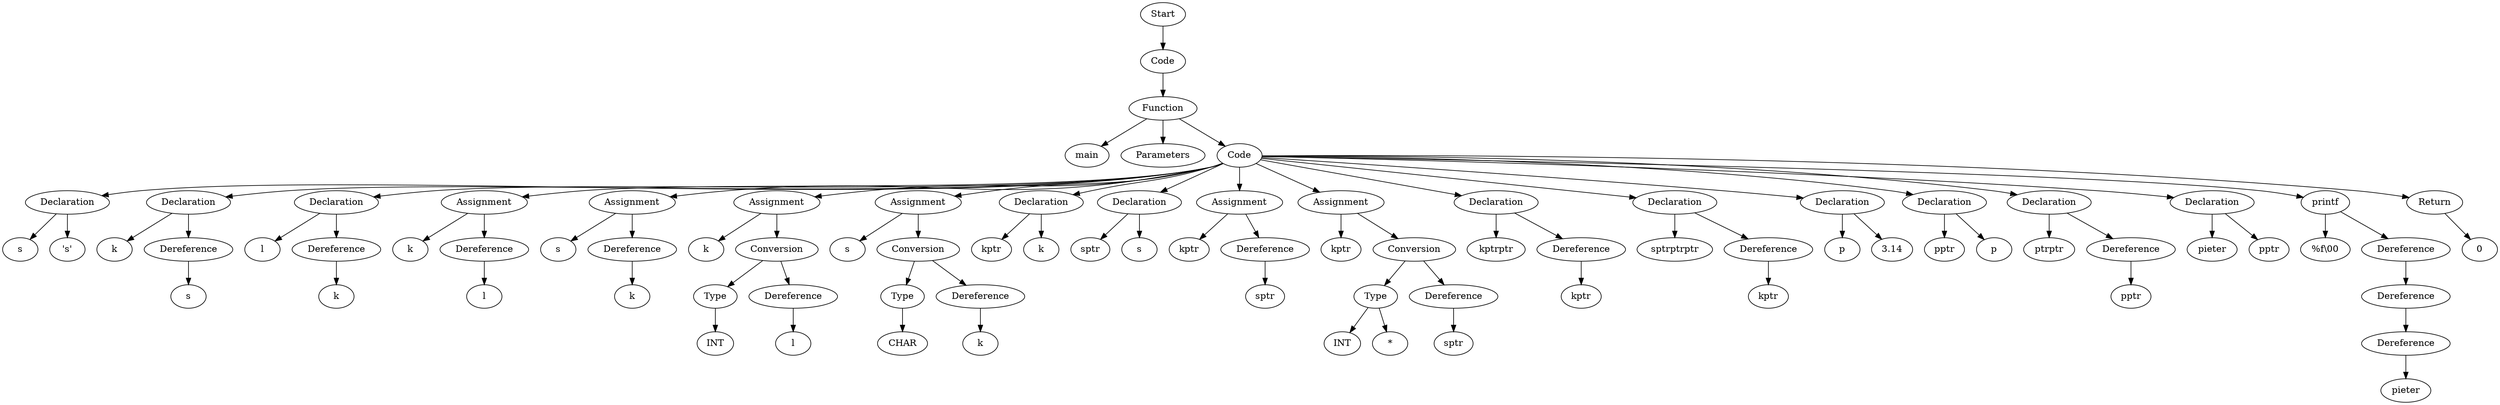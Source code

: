 digraph AST {
  "128546703535952" [label="Start"];
  "128546703535952" -> "128546703524720";
  "128546703524720" [label="Code"];
  "128546703524720" -> "128546703533072";
  "128546703533072" [label="Function"];
  "128546703533072" -> "128546703530624";
  "128546703533072" -> "128546703531488";
  "128546703533072" -> "128546703530336";
  "128546703530624" [label="main"];
  "128546703531488" [label="Parameters"];
  "128546703530336" [label="Code"];
  "128546703530336" -> "128546703531392";
  "128546703530336" -> "128546703532160";
  "128546703530336" -> "128546703538928";
  "128546703530336" -> "128546703531440";
  "128546703530336" -> "128546703529952";
  "128546703530336" -> "128546703454848";
  "128546703530336" -> "128546703446160";
  "128546703530336" -> "128546703803584";
  "128546703530336" -> "128546703805600";
  "128546703530336" -> "128546703807616";
  "128546703530336" -> "128546703809200";
  "128546703530336" -> "128546703811792";
  "128546703530336" -> "128546703813664";
  "128546703530336" -> "128546703815680";
  "128546703530336" -> "128546703817264";
  "128546703530336" -> "128546703852112";
  "128546703530336" -> "128546703853984";
  "128546703530336" -> "128546703856336";
  "128546703530336" -> "128546703858688";
  "128546703531392" [label="Declaration"];
  "128546703531392" -> "128546703532352";
  "128546703531392" -> "128546703539456";
  "128546703532352" [label="s"];
  "128546703539456" [label="'s'"];
  "128546703532160" [label="Declaration"];
  "128546703532160" -> "128546703534560";
  "128546703532160" -> "128546703529664";
  "128546703534560" [label="k"];
  "128546703529664" [label="Dereference"];
  "128546703529664" -> "128546703532448";
  "128546703532448" [label="s"];
  "128546703538928" [label="Declaration"];
  "128546703538928" -> "128546703526208";
  "128546703538928" -> "128546703539120";
  "128546703526208" [label="l"];
  "128546703539120" [label="Dereference"];
  "128546703539120" -> "128546703536816";
  "128546703536816" [label="k"];
  "128546703531440" [label="Assignment"];
  "128546703531440" -> "128546703524144";
  "128546703531440" -> "128546703538160";
  "128546703524144" [label="k"];
  "128546703538160" [label="Dereference"];
  "128546703538160" -> "128546703528944";
  "128546703528944" [label="l"];
  "128546703529952" [label="Assignment"];
  "128546703529952" -> "128546703453744";
  "128546703529952" -> "128546703535040";
  "128546703453744" [label="s"];
  "128546703535040" [label="Dereference"];
  "128546703535040" -> "128546703453312";
  "128546703453312" [label="k"];
  "128546703454848" [label="Assignment"];
  "128546703454848" -> "128546703449472";
  "128546703454848" -> "128546703449904";
  "128546703449472" [label="k"];
  "128546703449904" [label="Conversion"];
  "128546703449904" -> "128546703446784";
  "128546703449904" -> "128546703530480";
  "128546703446784" [label="Type"];
  "128546703446784" -> "128546703445920";
  "128546703445920" [label="INT"];
  "128546703530480" [label="Dereference"];
  "128546703530480" -> "128546703444048";
  "128546703444048" [label="l"];
  "128546703446160" [label="Assignment"];
  "128546703446160" -> "128546703449280";
  "128546703446160" -> "128546703448368";
  "128546703449280" [label="s"];
  "128546703448368" [label="Conversion"];
  "128546703448368" -> "128546703802432";
  "128546703448368" -> "128546703536624";
  "128546703802432" [label="Type"];
  "128546703802432" -> "128546703802624";
  "128546703802624" [label="CHAR"];
  "128546703536624" [label="Dereference"];
  "128546703536624" -> "128546703803248";
  "128546703803248" [label="k"];
  "128546703803584" [label="Declaration"];
  "128546703803584" -> "128546703804208";
  "128546703803584" -> "128546703805216";
  "128546703804208" [label="kptr"];
  "128546703805216" [label="k"];
  "128546703805600" [label="Declaration"];
  "128546703805600" -> "128546703806224";
  "128546703805600" -> "128546703807232";
  "128546703806224" [label="sptr"];
  "128546703807232" [label="s"];
  "128546703807616" [label="Assignment"];
  "128546703807616" -> "128546703808192";
  "128546703807616" -> "128546703532016";
  "128546703808192" [label="kptr"];
  "128546703532016" [label="Dereference"];
  "128546703532016" -> "128546703808768";
  "128546703808768" [label="sptr"];
  "128546703809200" [label="Assignment"];
  "128546703809200" -> "128546703809776";
  "128546703809200" -> "128546703810160";
  "128546703809776" [label="kptr"];
  "128546703810160" [label="Conversion"];
  "128546703810160" -> "128546703810496";
  "128546703810160" -> "128546703525104";
  "128546703810496" [label="Type"];
  "128546703810496" -> "128546703810688";
  "128546703810496" -> "128546703810832";
  "128546703810688" [label="INT"];
  "128546703810832" [label="*"];
  "128546703525104" [label="Dereference"];
  "128546703525104" -> "128546703811456";
  "128546703811456" [label="sptr"];
  "128546703811792" [label="Declaration"];
  "128546703811792" -> "128546703812560";
  "128546703811792" -> "128546703527312";
  "128546703812560" [label="kptrptr"];
  "128546703527312" [label="Dereference"];
  "128546703527312" -> "128546703813232";
  "128546703813232" [label="kptr"];
  "128546703813664" [label="Declaration"];
  "128546703813664" -> "128546703814576";
  "128546703813664" -> "128546703525824";
  "128546703814576" [label="sptrptrptr"];
  "128546703525824" [label="Dereference"];
  "128546703525824" -> "128546703815248";
  "128546703815248" [label="kptr"];
  "128546703815680" [label="Declaration"];
  "128546703815680" -> "128546703816160";
  "128546703815680" -> "128546703816832";
  "128546703816160" [label="p"];
  "128546703816832" [label="3.14"];
  "128546703817264" [label="Declaration"];
  "128546703817264" -> "128546703817888";
  "128546703817264" -> "128546703851728";
  "128546703817888" [label="pptr"];
  "128546703851728" [label="p"];
  "128546703852112" [label="Declaration"];
  "128546703852112" -> "128546703852880";
  "128546703852112" -> "128546703528560";
  "128546703852880" [label="ptrptr"];
  "128546703528560" [label="Dereference"];
  "128546703528560" -> "128546703853552";
  "128546703853552" [label="pptr"];
  "128546703853984" [label="Declaration"];
  "128546703853984" -> "128546703854752";
  "128546703853984" -> "128546703855760";
  "128546703854752" [label="pieter"];
  "128546703855760" [label="pptr"];
  "128546703856336" [label="printf"];
  "128546703856336" -> "128546703857200";
  "128546703856336" -> "128546703529424";
  "128546703857200" [label="%f\\00"];
  "128546703529424" [label="Dereference"];
  "128546703529424" -> "128546703528752";
  "128546703528752" [label="Dereference"];
  "128546703528752" -> "128546703531344";
  "128546703531344" [label="Dereference"];
  "128546703531344" -> "128546703858448";
  "128546703858448" [label="pieter"];
  "128546703858688" [label="Return"];
  "128546703858688" -> "128546703859408";
  "128546703859408" [label="0"];
}
